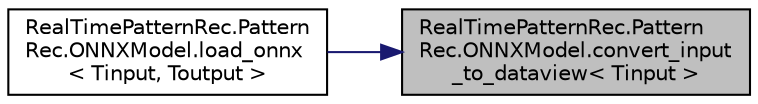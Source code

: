 digraph "RealTimePatternRec.PatternRec.ONNXModel.convert_input_to_dataview&lt; Tinput &gt;"
{
 // LATEX_PDF_SIZE
  edge [fontname="Helvetica",fontsize="10",labelfontname="Helvetica",labelfontsize="10"];
  node [fontname="Helvetica",fontsize="10",shape=record];
  rankdir="RL";
  Node1 [label="RealTimePatternRec.Pattern\lRec.ONNXModel.convert_input\l_to_dataview\< Tinput \>",height=0.2,width=0.4,color="black", fillcolor="grey75", style="filled", fontcolor="black",tooltip="Transforms primitive type input array to dataview matching the required input schema definition"];
  Node1 -> Node2 [dir="back",color="midnightblue",fontsize="10",style="solid",fontname="Helvetica"];
  Node2 [label="RealTimePatternRec.Pattern\lRec.ONNXModel.load_onnx\l\< Tinput, Toutput \>",height=0.2,width=0.4,color="black", fillcolor="white", style="filled",URL="$class_real_time_pattern_rec_1_1_pattern_rec_1_1_o_n_n_x_model.html#ae22cf728c0c2cba4ccc7ea595184a944",tooltip="Load the ONNX model"];
}
